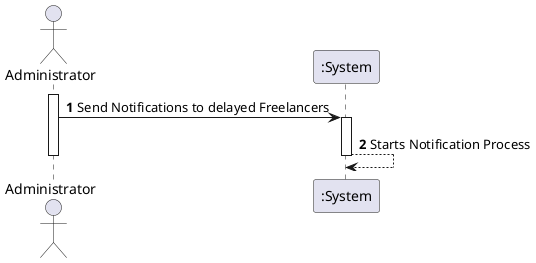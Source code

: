 @startuml
autonumber


Actor "Administrator" as COLAB

participant ":System" as SIST

activate COLAB
COLAB -> SIST : Send Notifications to delayed Freelancers
activate SIST
SIST --> SIST : Starts Notification Process
deactivate SIST

deactivate COLAB

@enduml